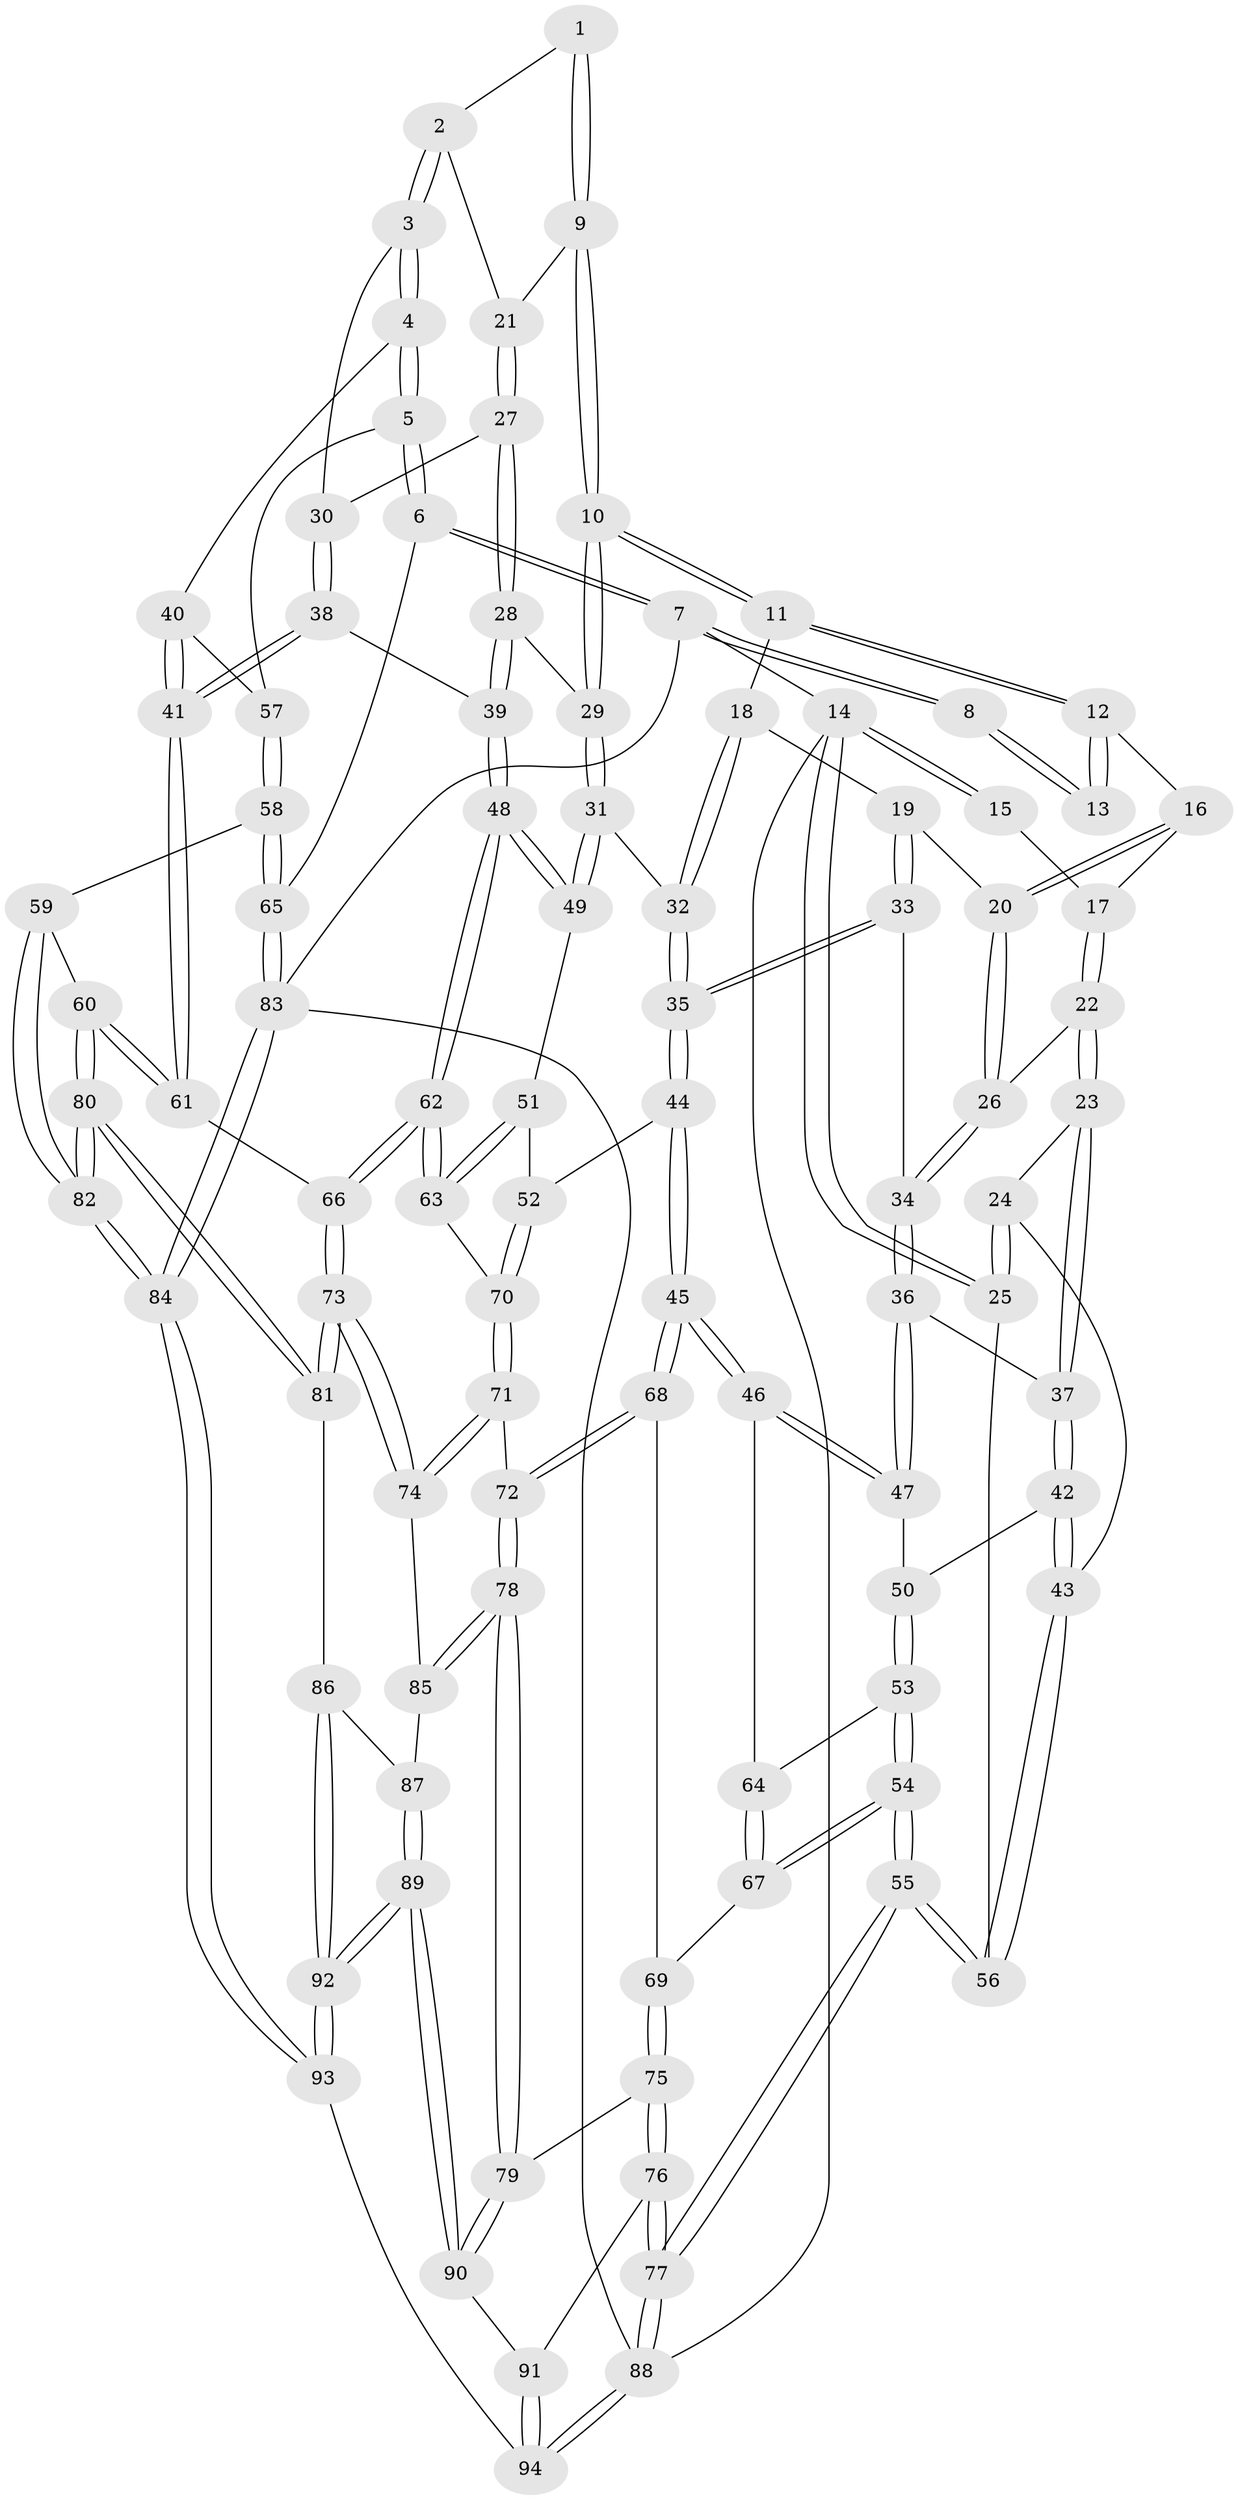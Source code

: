 // coarse degree distribution, {4: 0.2923076923076923, 6: 0.15384615384615385, 5: 0.38461538461538464, 3: 0.09230769230769231, 2: 0.03076923076923077, 7: 0.046153846153846156}
// Generated by graph-tools (version 1.1) at 2025/05/03/04/25 22:05:03]
// undirected, 94 vertices, 232 edges
graph export_dot {
graph [start="1"]
  node [color=gray90,style=filled];
  1 [pos="+0.7487906035496253+0"];
  2 [pos="+0.9252821698241136+0.1287396145930878"];
  3 [pos="+0.9832004197461872+0.1811988929489755"];
  4 [pos="+1+0.21141108815818563"];
  5 [pos="+1+0.22236980955384064"];
  6 [pos="+1+0.2229222559787873"];
  7 [pos="+1+0"];
  8 [pos="+0.7144210949323702+0"];
  9 [pos="+0.7303188263595968+0.19649901560006092"];
  10 [pos="+0.5875935523680603+0.21384563113488983"];
  11 [pos="+0.5166833689270784+0.13627623568874245"];
  12 [pos="+0.4931040100064037+0"];
  13 [pos="+0.5371828955638125+0"];
  14 [pos="+0+0"];
  15 [pos="+0.13531531891469725+0"];
  16 [pos="+0.3862093654422102+0.043657817970802155"];
  17 [pos="+0.15488166851630006+0.1212604888363629"];
  18 [pos="+0.4477520798235627+0.22694681018023546"];
  19 [pos="+0.43103364716065407+0.2343176033868132"];
  20 [pos="+0.326873307904963+0.22061072725420777"];
  21 [pos="+0.7395872155499105+0.20793912989766533"];
  22 [pos="+0.14097305888466705+0.1476042058349736"];
  23 [pos="+0.06448057736167867+0.1915337927992866"];
  24 [pos="+0.05849832460943485+0.19128266568991587"];
  25 [pos="+0+0.16482417402049435"];
  26 [pos="+0.28435417459656165+0.24390750385504872"];
  27 [pos="+0.745558962248749+0.22112693219651205"];
  28 [pos="+0.6792521874122269+0.30631924687063006"];
  29 [pos="+0.5916086396150485+0.3062374009143355"];
  30 [pos="+0.784401827916412+0.25967988565899813"];
  31 [pos="+0.572242462182457+0.34944129641103416"];
  32 [pos="+0.5123298029549913+0.37138927187445914"];
  33 [pos="+0.39146202404981817+0.3266080633712649"];
  34 [pos="+0.2882616730812458+0.2734070692923854"];
  35 [pos="+0.4332121821963731+0.44542441521941556"];
  36 [pos="+0.26264230351673185+0.3518989835682286"];
  37 [pos="+0.09842108212216677+0.27961752795440137"];
  38 [pos="+0.8122543372687488+0.39232703149223963"];
  39 [pos="+0.759774317649772+0.40826153790991576"];
  40 [pos="+0.8493344030399609+0.38117237768042533"];
  41 [pos="+0.8165271004538607+0.39373937691120053"];
  42 [pos="+0.10836151429796073+0.3631247227841914"];
  43 [pos="+0.012323555348905932+0.42077737997652365"];
  44 [pos="+0.4256817642166348+0.4620798446003838"];
  45 [pos="+0.3485213843091269+0.496913018186508"];
  46 [pos="+0.30908325182776714+0.46641235529996705"];
  47 [pos="+0.2650143874179287+0.40616240396605635"];
  48 [pos="+0.714744428386256+0.43831679090868"];
  49 [pos="+0.6306298005326483+0.4046235428081781"];
  50 [pos="+0.1348918555800936+0.4001963539969383"];
  51 [pos="+0.592335020124135+0.4662748359506442"];
  52 [pos="+0.46125921487222077+0.4874666392078728"];
  53 [pos="+0.12033158599558035+0.46207881021123576"];
  54 [pos="+0.013222788644682352+0.5603736789051268"];
  55 [pos="+0+0.6142519056697292"];
  56 [pos="+0+0.5771496171536598"];
  57 [pos="+0.9410749830640387+0.41674899442035623"];
  58 [pos="+1+0.5758136512780424"];
  59 [pos="+1+0.5795198039888105"];
  60 [pos="+0.9055024417576385+0.5861550762159242"];
  61 [pos="+0.9005103607337297+0.5827405274513413"];
  62 [pos="+0.6782155712467863+0.5845045296836849"];
  63 [pos="+0.6394010410063368+0.574243868953283"];
  64 [pos="+0.1773658664827078+0.4944070243126852"];
  65 [pos="+1+0.5761880301173046"];
  66 [pos="+0.6817108054326841+0.589993420917039"];
  67 [pos="+0.15661632309093+0.5839057913625059"];
  68 [pos="+0.3285190473382864+0.5631488617049237"];
  69 [pos="+0.19734850218138975+0.6078960855013839"];
  70 [pos="+0.538891186522614+0.5683379440493445"];
  71 [pos="+0.4989410404781985+0.6712299523272431"];
  72 [pos="+0.365568484279519+0.6835017884848963"];
  73 [pos="+0.6767000654526621+0.7456483155940581"];
  74 [pos="+0.5615330167382503+0.7396775354840782"];
  75 [pos="+0.16772609797863755+0.7341817172361147"];
  76 [pos="+0+0.865157965575081"];
  77 [pos="+0+0.8704668889789701"];
  78 [pos="+0.33778863818615623+0.7755454056040418"];
  79 [pos="+0.32273527429027044+0.7922987691846274"];
  80 [pos="+0.8005989317608619+0.849187963687673"];
  81 [pos="+0.7215569416373536+0.8045538415415375"];
  82 [pos="+0.8467560640540122+0.9150726479018403"];
  83 [pos="+1+1"];
  84 [pos="+1+1"];
  85 [pos="+0.4968036277749623+0.8062139802446582"];
  86 [pos="+0.6029724543410356+0.8789834331397708"];
  87 [pos="+0.5003811491419479+0.8208279888439393"];
  88 [pos="+0+1"];
  89 [pos="+0.47616344783626524+0.9955558755051224"];
  90 [pos="+0.31891101944989464+0.831162483136613"];
  91 [pos="+0.2678405235882072+0.8904795304297871"];
  92 [pos="+0.49118652575998856+1"];
  93 [pos="+0.5030547965369598+1"];
  94 [pos="+0.2180860690855009+1"];
  1 -- 2;
  1 -- 9;
  1 -- 9;
  2 -- 3;
  2 -- 3;
  2 -- 21;
  3 -- 4;
  3 -- 4;
  3 -- 30;
  4 -- 5;
  4 -- 5;
  4 -- 40;
  5 -- 6;
  5 -- 6;
  5 -- 57;
  6 -- 7;
  6 -- 7;
  6 -- 65;
  7 -- 8;
  7 -- 8;
  7 -- 14;
  7 -- 83;
  8 -- 13;
  8 -- 13;
  9 -- 10;
  9 -- 10;
  9 -- 21;
  10 -- 11;
  10 -- 11;
  10 -- 29;
  10 -- 29;
  11 -- 12;
  11 -- 12;
  11 -- 18;
  12 -- 13;
  12 -- 13;
  12 -- 16;
  14 -- 15;
  14 -- 15;
  14 -- 25;
  14 -- 25;
  14 -- 88;
  15 -- 17;
  16 -- 17;
  16 -- 20;
  16 -- 20;
  17 -- 22;
  17 -- 22;
  18 -- 19;
  18 -- 32;
  18 -- 32;
  19 -- 20;
  19 -- 33;
  19 -- 33;
  20 -- 26;
  20 -- 26;
  21 -- 27;
  21 -- 27;
  22 -- 23;
  22 -- 23;
  22 -- 26;
  23 -- 24;
  23 -- 37;
  23 -- 37;
  24 -- 25;
  24 -- 25;
  24 -- 43;
  25 -- 56;
  26 -- 34;
  26 -- 34;
  27 -- 28;
  27 -- 28;
  27 -- 30;
  28 -- 29;
  28 -- 39;
  28 -- 39;
  29 -- 31;
  29 -- 31;
  30 -- 38;
  30 -- 38;
  31 -- 32;
  31 -- 49;
  31 -- 49;
  32 -- 35;
  32 -- 35;
  33 -- 34;
  33 -- 35;
  33 -- 35;
  34 -- 36;
  34 -- 36;
  35 -- 44;
  35 -- 44;
  36 -- 37;
  36 -- 47;
  36 -- 47;
  37 -- 42;
  37 -- 42;
  38 -- 39;
  38 -- 41;
  38 -- 41;
  39 -- 48;
  39 -- 48;
  40 -- 41;
  40 -- 41;
  40 -- 57;
  41 -- 61;
  41 -- 61;
  42 -- 43;
  42 -- 43;
  42 -- 50;
  43 -- 56;
  43 -- 56;
  44 -- 45;
  44 -- 45;
  44 -- 52;
  45 -- 46;
  45 -- 46;
  45 -- 68;
  45 -- 68;
  46 -- 47;
  46 -- 47;
  46 -- 64;
  47 -- 50;
  48 -- 49;
  48 -- 49;
  48 -- 62;
  48 -- 62;
  49 -- 51;
  50 -- 53;
  50 -- 53;
  51 -- 52;
  51 -- 63;
  51 -- 63;
  52 -- 70;
  52 -- 70;
  53 -- 54;
  53 -- 54;
  53 -- 64;
  54 -- 55;
  54 -- 55;
  54 -- 67;
  54 -- 67;
  55 -- 56;
  55 -- 56;
  55 -- 77;
  55 -- 77;
  57 -- 58;
  57 -- 58;
  58 -- 59;
  58 -- 65;
  58 -- 65;
  59 -- 60;
  59 -- 82;
  59 -- 82;
  60 -- 61;
  60 -- 61;
  60 -- 80;
  60 -- 80;
  61 -- 66;
  62 -- 63;
  62 -- 63;
  62 -- 66;
  62 -- 66;
  63 -- 70;
  64 -- 67;
  64 -- 67;
  65 -- 83;
  65 -- 83;
  66 -- 73;
  66 -- 73;
  67 -- 69;
  68 -- 69;
  68 -- 72;
  68 -- 72;
  69 -- 75;
  69 -- 75;
  70 -- 71;
  70 -- 71;
  71 -- 72;
  71 -- 74;
  71 -- 74;
  72 -- 78;
  72 -- 78;
  73 -- 74;
  73 -- 74;
  73 -- 81;
  73 -- 81;
  74 -- 85;
  75 -- 76;
  75 -- 76;
  75 -- 79;
  76 -- 77;
  76 -- 77;
  76 -- 91;
  77 -- 88;
  77 -- 88;
  78 -- 79;
  78 -- 79;
  78 -- 85;
  78 -- 85;
  79 -- 90;
  79 -- 90;
  80 -- 81;
  80 -- 81;
  80 -- 82;
  80 -- 82;
  81 -- 86;
  82 -- 84;
  82 -- 84;
  83 -- 84;
  83 -- 84;
  83 -- 88;
  84 -- 93;
  84 -- 93;
  85 -- 87;
  86 -- 87;
  86 -- 92;
  86 -- 92;
  87 -- 89;
  87 -- 89;
  88 -- 94;
  88 -- 94;
  89 -- 90;
  89 -- 90;
  89 -- 92;
  89 -- 92;
  90 -- 91;
  91 -- 94;
  91 -- 94;
  92 -- 93;
  92 -- 93;
  93 -- 94;
}
